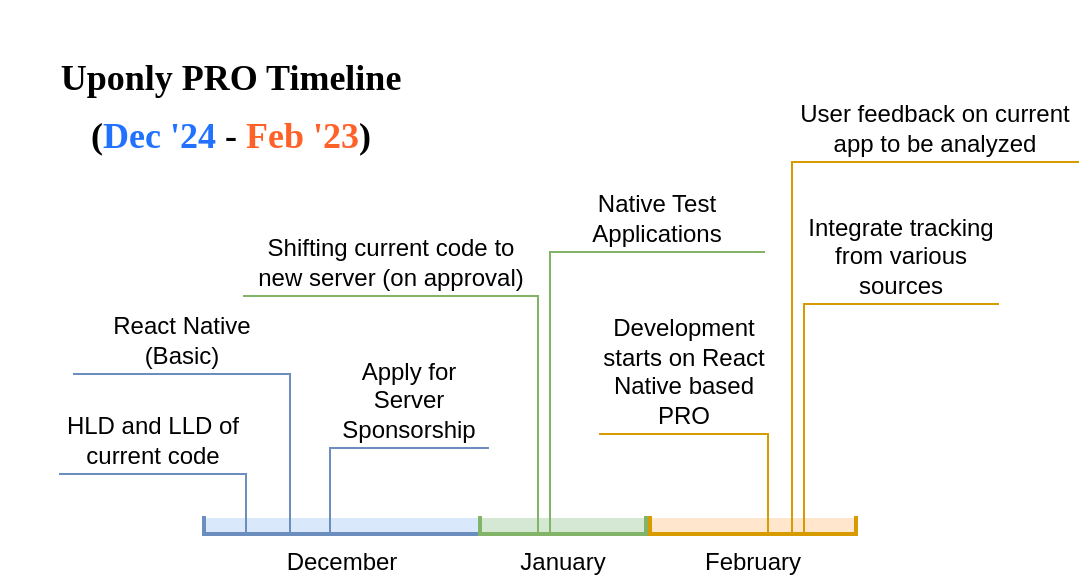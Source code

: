 <mxfile version="24.9.2">
  <diagram id="PKRWb5A7ruBY07yZ8ys0" name="PRO Timeline">
    <mxGraphModel dx="628" dy="392" grid="0" gridSize="10" guides="1" tooltips="1" connect="1" arrows="1" fold="1" page="1" pageScale="1" pageWidth="1169" pageHeight="827" math="0" shadow="0">
      <root>
        <mxCell id="0" />
        <mxCell id="1" parent="0" />
        <mxCell id="sa3Q6PPfzVvc455tmy0R-1" value="December" style="shape=partialRectangle;whiteSpace=wrap;html=1;bottom=1;right=1;left=1;top=0;fillColor=#dae8fc;routingCenterX=-0.5;shadow=0;dashed=0;labelBackgroundColor=default;strokeColor=#6c8ebf;strokeWidth=2;fontFamily=Helvetica;fontSize=12;labelPosition=center;verticalLabelPosition=bottom;align=center;verticalAlign=top;" parent="1" vertex="1">
          <mxGeometry x="249" y="301" width="138" height="8" as="geometry" />
        </mxCell>
        <mxCell id="sa3Q6PPfzVvc455tmy0R-2" value="January" style="shape=partialRectangle;whiteSpace=wrap;html=1;bottom=1;right=1;left=1;top=0;fillColor=#d5e8d4;routingCenterX=-0.5;shadow=0;dashed=0;labelBackgroundColor=default;strokeColor=#82b366;strokeWidth=2;fontFamily=Helvetica;fontSize=12;labelPosition=center;verticalLabelPosition=bottom;align=center;verticalAlign=top;" parent="1" vertex="1">
          <mxGeometry x="387" y="301" width="83" height="8" as="geometry" />
        </mxCell>
        <mxCell id="sa3Q6PPfzVvc455tmy0R-3" value="February" style="shape=partialRectangle;whiteSpace=wrap;html=1;bottom=1;right=1;left=1;top=0;fillColor=#ffe6cc;routingCenterX=-0.5;shadow=0;dashed=0;labelBackgroundColor=default;strokeColor=#d79b00;strokeWidth=2;fontFamily=Helvetica;fontSize=12;labelPosition=center;verticalLabelPosition=bottom;align=center;verticalAlign=top;" parent="1" vertex="1">
          <mxGeometry x="472" y="301" width="103" height="8" as="geometry" />
        </mxCell>
        <mxCell id="sa3Q6PPfzVvc455tmy0R-6" value="React Native&lt;br&gt;(Basic)" style="shape=partialRectangle;whiteSpace=wrap;html=1;bottom=0;right=0;fillColor=none;direction=south;labelPosition=center;verticalLabelPosition=top;align=center;verticalAlign=bottom;strokeColor=#6c8ebf;" parent="1" vertex="1">
          <mxGeometry x="184" y="229" width="108" height="79" as="geometry" />
        </mxCell>
        <mxCell id="sa3Q6PPfzVvc455tmy0R-7" value="Shifting current code to new server (on approval)" style="shape=partialRectangle;whiteSpace=wrap;html=1;bottom=0;right=0;fillColor=none;direction=south;labelPosition=center;verticalLabelPosition=top;align=center;verticalAlign=bottom;strokeColor=#82b366;flipH=0;" parent="1" vertex="1">
          <mxGeometry x="269" y="190" width="147" height="119" as="geometry" />
        </mxCell>
        <mxCell id="sa3Q6PPfzVvc455tmy0R-8" value="Apply for Server Sponsorship" style="shape=partialRectangle;whiteSpace=wrap;html=1;bottom=0;right=0;fillColor=none;direction=south;labelPosition=center;verticalLabelPosition=top;align=center;verticalAlign=bottom;strokeColor=#6c8ebf;flipH=1;" parent="1" vertex="1">
          <mxGeometry x="312" y="266" width="79" height="42" as="geometry" />
        </mxCell>
        <mxCell id="sa3Q6PPfzVvc455tmy0R-9" value="HLD and LLD of current code" style="shape=partialRectangle;whiteSpace=wrap;html=1;bottom=0;right=0;fillColor=none;direction=south;labelPosition=center;verticalLabelPosition=top;align=center;verticalAlign=bottom;strokeColor=#6c8ebf;flipH=0;" parent="1" vertex="1">
          <mxGeometry x="177" y="279" width="93" height="29" as="geometry" />
        </mxCell>
        <mxCell id="sa3Q6PPfzVvc455tmy0R-11" value="Native Test Applications" style="shape=partialRectangle;whiteSpace=wrap;html=1;bottom=0;right=0;fillColor=none;direction=south;labelPosition=center;verticalLabelPosition=top;align=center;verticalAlign=bottom;strokeColor=#82b366;flipH=1;" parent="1" vertex="1">
          <mxGeometry x="422" y="168" width="107" height="141" as="geometry" />
        </mxCell>
        <mxCell id="sa3Q6PPfzVvc455tmy0R-14" value="User feedback on current app to be analyzed" style="shape=partialRectangle;whiteSpace=wrap;html=1;bottom=0;right=0;fillColor=none;direction=south;labelPosition=center;verticalLabelPosition=top;align=center;verticalAlign=bottom;strokeColor=#d79b00;flipH=1;" parent="1" vertex="1">
          <mxGeometry x="543" y="123" width="143" height="185" as="geometry" />
        </mxCell>
        <mxCell id="sa3Q6PPfzVvc455tmy0R-15" value="Development starts on React Native based PRO" style="shape=partialRectangle;whiteSpace=wrap;html=1;bottom=0;right=0;fillColor=none;direction=south;labelPosition=center;verticalLabelPosition=top;align=center;verticalAlign=bottom;strokeColor=#d79b00;flipH=0;" parent="1" vertex="1">
          <mxGeometry x="447" y="259" width="84" height="49" as="geometry" />
        </mxCell>
        <mxCell id="sa3Q6PPfzVvc455tmy0R-16" value="Integrate tracking from various sources" style="shape=partialRectangle;whiteSpace=wrap;html=1;bottom=0;right=0;fillColor=none;direction=south;labelPosition=center;verticalLabelPosition=top;align=center;verticalAlign=bottom;strokeColor=#d79b00;flipH=1;" parent="1" vertex="1">
          <mxGeometry x="549" y="194" width="97" height="114" as="geometry" />
        </mxCell>
        <mxCell id="M2KYJsqDLCq6B0NrQ8lX-1" value="&lt;h1&gt;&lt;font style=&quot;font-size: 18px;&quot; face=&quot;Verdana&quot;&gt;Uponly PRO Timeline&lt;br&gt;(&lt;font color=&quot;#2172ff&quot;&gt;Dec &#39;24&lt;/font&gt; - &lt;font color=&quot;#ff6229&quot;&gt;Feb &#39;23&lt;/font&gt;)&lt;/font&gt;&lt;/h1&gt;" style="text;html=1;align=center;verticalAlign=middle;resizable=0;points=[];autosize=1;strokeColor=none;fillColor=none;" vertex="1" parent="1">
          <mxGeometry x="147" y="42" width="229" height="102" as="geometry" />
        </mxCell>
      </root>
    </mxGraphModel>
  </diagram>
</mxfile>
